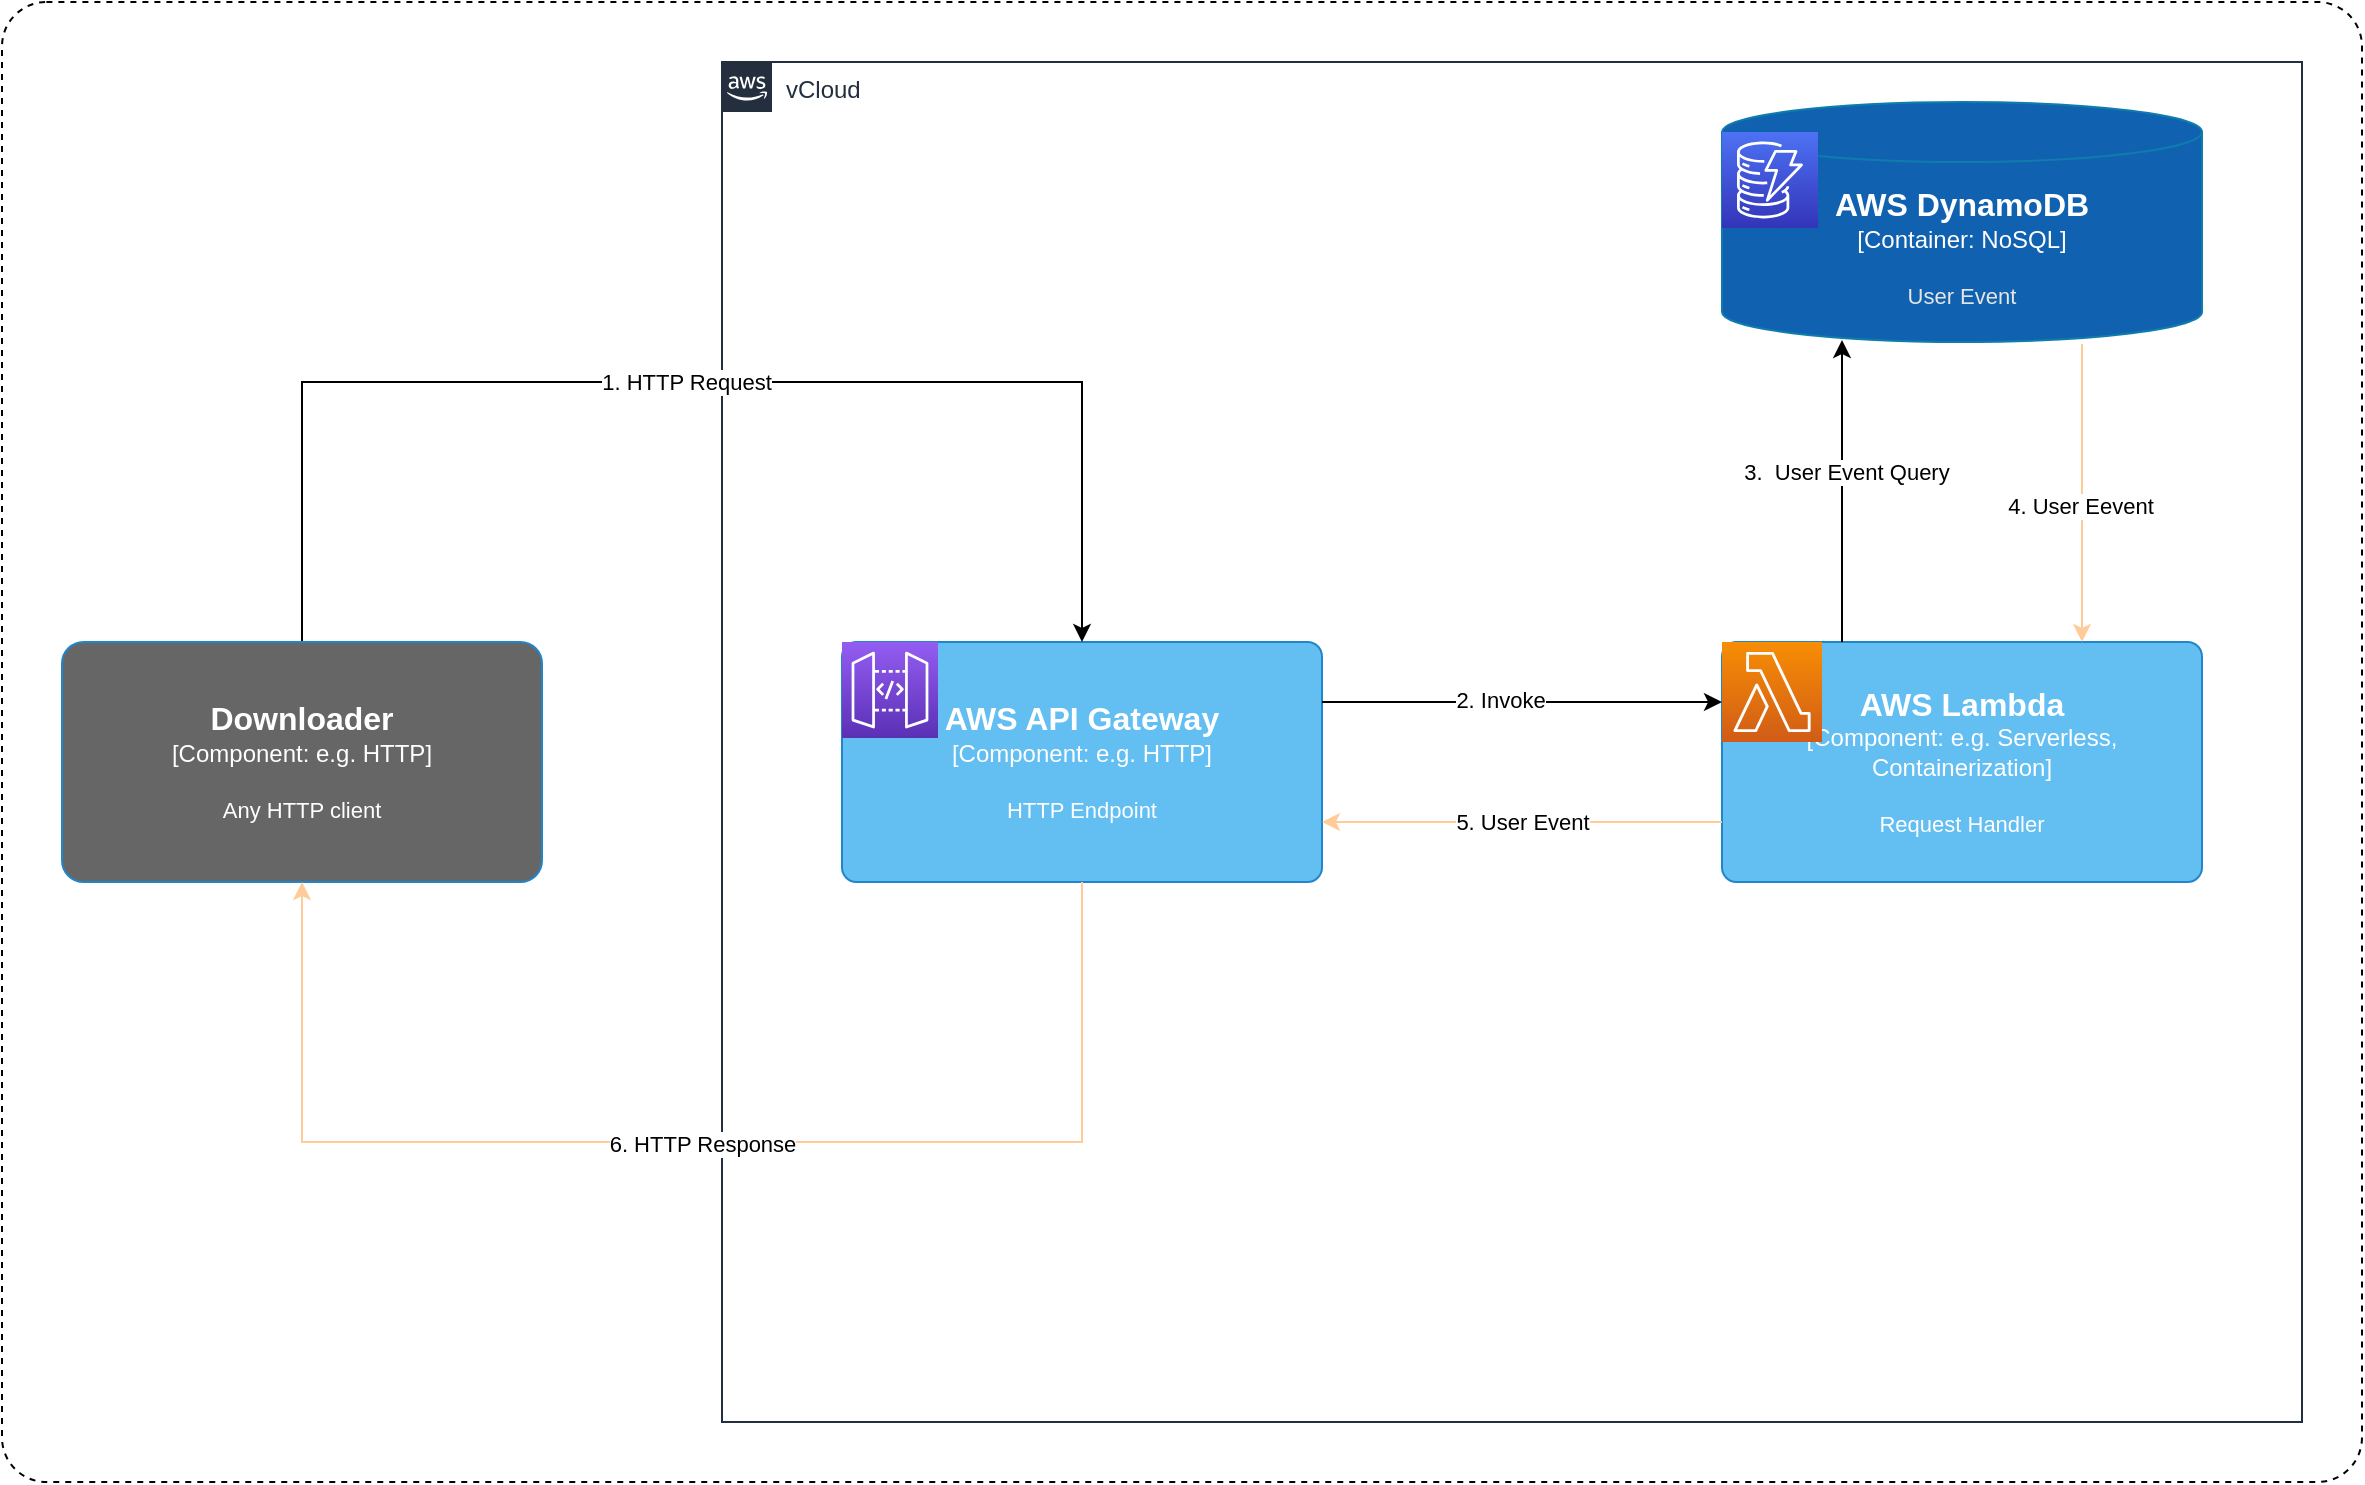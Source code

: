 <mxfile version="21.2.1" type="github">
  <diagram name="Page-1" id="Yjl-k3IvmLf3kv_nib0n">
    <mxGraphModel dx="2261" dy="796" grid="1" gridSize="10" guides="1" tooltips="1" connect="1" arrows="1" fold="1" page="1" pageScale="1" pageWidth="827" pageHeight="1169" math="0" shadow="0">
      <root>
        <mxCell id="0" />
        <mxCell id="1" parent="0" />
        <mxCell id="g49xZCm9ziOhcd1EIphp-14" value="" style="rounded=1;whiteSpace=wrap;html=1;dashed=1;gradientColor=none;arcSize=3;" parent="1" vertex="1">
          <mxGeometry x="-650" y="180" width="1180" height="740" as="geometry" />
        </mxCell>
        <mxCell id="g49xZCm9ziOhcd1EIphp-15" value="vCloud" style="points=[[0,0],[0.25,0],[0.5,0],[0.75,0],[1,0],[1,0.25],[1,0.5],[1,0.75],[1,1],[0.75,1],[0.5,1],[0.25,1],[0,1],[0,0.75],[0,0.5],[0,0.25]];outlineConnect=0;gradientColor=none;html=1;whiteSpace=wrap;fontSize=12;fontStyle=0;container=1;pointerEvents=0;collapsible=0;recursiveResize=0;shape=mxgraph.aws4.group;grIcon=mxgraph.aws4.group_aws_cloud_alt;strokeColor=#232F3E;fillColor=none;verticalAlign=top;align=left;spacingLeft=30;fontColor=#232F3E;dashed=0;" parent="1" vertex="1">
          <mxGeometry x="-290" y="210" width="790" height="680" as="geometry" />
        </mxCell>
        <mxCell id="g49xZCm9ziOhcd1EIphp-32" value="" style="group" parent="g49xZCm9ziOhcd1EIphp-15" vertex="1" connectable="0">
          <mxGeometry x="60" y="290" width="240" height="120" as="geometry" />
        </mxCell>
        <object placeholders="1" c4Name="AWS API Gateway" c4Type="Component" c4Technology="e.g. HTTP" c4Description="HTTP Endpoint" label="&lt;font style=&quot;font-size: 16px&quot;&gt;&lt;b&gt;%c4Name%&lt;/b&gt;&lt;/font&gt;&lt;div&gt;[%c4Type%: %c4Technology%]&lt;/div&gt;&lt;br&gt;&lt;div&gt;&lt;font style=&quot;font-size: 11px&quot;&gt;%c4Description%&lt;/font&gt;&lt;/div&gt;" id="g49xZCm9ziOhcd1EIphp-27">
          <mxCell style="rounded=1;whiteSpace=wrap;html=1;labelBackgroundColor=none;fillColor=#63BEF2;fontColor=#ffffff;align=center;arcSize=6;strokeColor=#2086C9;metaEdit=1;resizable=0;points=[[0.25,0,0],[0.5,0,0],[0.75,0,0],[1,0.25,0],[1,0.5,0],[1,0.75,0],[0.75,1,0],[0.5,1,0],[0.25,1,0],[0,0.75,0],[0,0.5,0],[0,0.25,0]];" parent="g49xZCm9ziOhcd1EIphp-32" vertex="1">
            <mxGeometry width="240" height="120" as="geometry" />
          </mxCell>
        </object>
        <mxCell id="g49xZCm9ziOhcd1EIphp-29" value="" style="sketch=0;points=[[0,0,0],[0.25,0,0],[0.5,0,0],[0.75,0,0],[1,0,0],[0,1,0],[0.25,1,0],[0.5,1,0],[0.75,1,0],[1,1,0],[0,0.25,0],[0,0.5,0],[0,0.75,0],[1,0.25,0],[1,0.5,0],[1,0.75,0]];outlineConnect=0;fontColor=#232F3E;gradientColor=#945DF2;gradientDirection=north;fillColor=#5A30B5;strokeColor=#ffffff;dashed=0;verticalLabelPosition=bottom;verticalAlign=top;align=center;html=1;fontSize=12;fontStyle=0;aspect=fixed;shape=mxgraph.aws4.resourceIcon;resIcon=mxgraph.aws4.api_gateway;" parent="g49xZCm9ziOhcd1EIphp-32" vertex="1">
          <mxGeometry width="48" height="48" as="geometry" />
        </mxCell>
        <mxCell id="KL71DMm28GdB2zIoTjSc-4" value="" style="group" parent="g49xZCm9ziOhcd1EIphp-15" vertex="1" connectable="0">
          <mxGeometry x="500" y="20" width="240" height="120" as="geometry" />
        </mxCell>
        <object placeholders="1" c4Type="AWS DynamoDB" c4Container="Container" c4Technology="NoSQL" c4Description="User Event" label="&lt;font style=&quot;font-size: 16px&quot;&gt;&lt;b&gt;%c4Type%&lt;/b&gt;&lt;/font&gt;&lt;div&gt;[%c4Container%:&amp;nbsp;%c4Technology%]&lt;/div&gt;&lt;br&gt;&lt;div&gt;&lt;font style=&quot;font-size: 11px&quot;&gt;&lt;font color=&quot;#E6E6E6&quot;&gt;%c4Description%&lt;/font&gt;&lt;/div&gt;" id="g49xZCm9ziOhcd1EIphp-20">
          <mxCell style="shape=cylinder3;size=15;whiteSpace=wrap;html=1;boundedLbl=1;rounded=0;labelBackgroundColor=none;fillColor=#1061b0;fontSize=12;fontColor=#ffffff;align=center;strokeColor=#0E7DAD;metaEdit=1;points=[[0.5,0,0],[1,0.25,0],[1,0.5,0],[1,0.75,0],[0.5,1,0],[0,0.75,0],[0,0.5,0],[0,0.25,0]];resizable=0;" parent="KL71DMm28GdB2zIoTjSc-4" vertex="1">
            <mxGeometry width="240" height="120" as="geometry" />
          </mxCell>
        </object>
        <mxCell id="g49xZCm9ziOhcd1EIphp-40" value="" style="sketch=0;points=[[0,0,0],[0.25,0,0],[0.5,0,0],[0.75,0,0],[1,0,0],[0,1,0],[0.25,1,0],[0.5,1,0],[0.75,1,0],[1,1,0],[0,0.25,0],[0,0.5,0],[0,0.75,0],[1,0.25,0],[1,0.5,0],[1,0.75,0]];outlineConnect=0;fontColor=#232F3E;gradientColor=#4D72F3;gradientDirection=north;fillColor=#3334B9;strokeColor=#ffffff;dashed=0;verticalLabelPosition=bottom;verticalAlign=top;align=center;html=1;fontSize=12;fontStyle=0;aspect=fixed;shape=mxgraph.aws4.resourceIcon;resIcon=mxgraph.aws4.dynamodb;" parent="KL71DMm28GdB2zIoTjSc-4" vertex="1">
          <mxGeometry y="15" width="48" height="48" as="geometry" />
        </mxCell>
        <mxCell id="g49xZCm9ziOhcd1EIphp-36" style="rounded=0;orthogonalLoop=1;jettySize=auto;html=1;edgeStyle=orthogonalEdgeStyle;entryX=0.5;entryY=0;entryDx=0;entryDy=0;entryPerimeter=0;exitX=0.5;exitY=0;exitDx=0;exitDy=0;exitPerimeter=0;" parent="1" source="g49xZCm9ziOhcd1EIphp-26" target="g49xZCm9ziOhcd1EIphp-27" edge="1">
          <mxGeometry relative="1" as="geometry">
            <mxPoint x="-120" y="400" as="targetPoint" />
            <Array as="points">
              <mxPoint x="-500" y="370" />
              <mxPoint x="-110" y="370" />
            </Array>
          </mxGeometry>
        </mxCell>
        <mxCell id="g49xZCm9ziOhcd1EIphp-38" value="1. HTTP Request" style="edgeLabel;html=1;align=center;verticalAlign=middle;resizable=0;points=[];" parent="g49xZCm9ziOhcd1EIphp-36" vertex="1" connectable="0">
          <mxGeometry x="-0.214" y="-2" relative="1" as="geometry">
            <mxPoint x="66" y="-2" as="offset" />
          </mxGeometry>
        </mxCell>
        <object c4Name="Downloader" c4Type="Component" c4Technology="e.g. HTTP" c4Description="Any HTTP client" label="&lt;font style=&quot;font-size: 16px&quot;&gt;&lt;b&gt;%c4Name%&lt;/b&gt;&lt;/font&gt;&lt;div&gt;[%c4Type%: %c4Technology%]&lt;/div&gt;&lt;br&gt;&lt;div&gt;&lt;font style=&quot;font-size: 11px&quot;&gt;%c4Description%&lt;/font&gt;&lt;/div&gt;" placeholders="1" id="g49xZCm9ziOhcd1EIphp-26">
          <mxCell style="rounded=1;whiteSpace=wrap;html=1;labelBackgroundColor=none;fillColor=#666666;fontColor=#ffffff;align=center;arcSize=9;strokeColor=#2086C9;metaEdit=1;resizable=0;points=[[0.25,0,0],[0.5,0,0],[0.75,0,0],[1,0.25,0],[1,0.5,0],[1,0.75,0],[0.75,1,0],[0.5,1,0],[0.25,1,0],[0,0.75,0],[0,0.5,0],[0,0.25,0]];" parent="1" vertex="1">
            <mxGeometry x="-620" y="500" width="240" height="120" as="geometry" />
          </mxCell>
        </object>
        <mxCell id="g49xZCm9ziOhcd1EIphp-31" value="" style="group" parent="1" vertex="1" connectable="0">
          <mxGeometry x="210" y="500" width="240" height="120" as="geometry" />
        </mxCell>
        <object placeholders="1" c4Name="AWS Lambda" c4Type="Component" c4Technology="e.g. Serverless, Containerization" c4Description="Request Handler" label="&lt;font style=&quot;font-size: 16px&quot;&gt;&lt;b&gt;%c4Name%&lt;/b&gt;&lt;/font&gt;&lt;div&gt;[%c4Type%: %c4Technology%]&lt;/div&gt;&lt;br&gt;&lt;div&gt;&lt;font style=&quot;font-size: 11px&quot;&gt;%c4Description%&lt;/font&gt;&lt;/div&gt;" id="g49xZCm9ziOhcd1EIphp-30">
          <mxCell style="rounded=1;whiteSpace=wrap;html=1;labelBackgroundColor=none;fillColor=#63BEF2;fontColor=#ffffff;align=center;arcSize=6;strokeColor=#2086C9;metaEdit=1;resizable=0;points=[[0.25,0,0],[0.5,0,0],[0.75,0,0],[1,0.25,0],[1,0.5,0],[1,0.75,0],[0.75,1,0],[0.5,1,0],[0.25,1,0],[0,0.75,0],[0,0.5,0],[0,0.25,0]];" parent="g49xZCm9ziOhcd1EIphp-31" vertex="1">
            <mxGeometry width="240" height="120" as="geometry" />
          </mxCell>
        </object>
        <mxCell id="g49xZCm9ziOhcd1EIphp-28" value="" style="sketch=0;points=[[0,0,0],[0.25,0,0],[0.5,0,0],[0.75,0,0],[1,0,0],[0,1,0],[0.25,1,0],[0.5,1,0],[0.75,1,0],[1,1,0],[0,0.25,0],[0,0.5,0],[0,0.75,0],[1,0.25,0],[1,0.5,0],[1,0.75,0]];outlineConnect=0;fontColor=#232F3E;gradientColor=#F78E04;gradientDirection=north;fillColor=#D05C17;strokeColor=#ffffff;dashed=0;verticalLabelPosition=bottom;verticalAlign=top;align=center;html=1;fontSize=12;fontStyle=0;aspect=fixed;shape=mxgraph.aws4.resourceIcon;resIcon=mxgraph.aws4.lambda;" parent="g49xZCm9ziOhcd1EIphp-31" vertex="1">
          <mxGeometry width="50" height="50" as="geometry" />
        </mxCell>
        <mxCell id="g49xZCm9ziOhcd1EIphp-37" style="edgeStyle=orthogonalEdgeStyle;rounded=0;orthogonalLoop=1;jettySize=auto;html=1;entryX=0.5;entryY=1;entryDx=0;entryDy=0;entryPerimeter=0;exitX=0.5;exitY=1;exitDx=0;exitDy=0;exitPerimeter=0;strokeColor=#FFCC99;" parent="1" source="g49xZCm9ziOhcd1EIphp-27" target="g49xZCm9ziOhcd1EIphp-26" edge="1">
          <mxGeometry relative="1" as="geometry">
            <mxPoint x="-120" y="540" as="sourcePoint" />
            <Array as="points">
              <mxPoint x="-110" y="750" />
              <mxPoint x="-500" y="750" />
            </Array>
          </mxGeometry>
        </mxCell>
        <mxCell id="g49xZCm9ziOhcd1EIphp-39" value="6. HTTP Response" style="edgeLabel;html=1;align=center;verticalAlign=middle;resizable=0;points=[];" parent="g49xZCm9ziOhcd1EIphp-37" vertex="1" connectable="0">
          <mxGeometry x="-0.183" y="-2" relative="1" as="geometry">
            <mxPoint x="-55" y="3" as="offset" />
          </mxGeometry>
        </mxCell>
        <mxCell id="g49xZCm9ziOhcd1EIphp-33" style="edgeStyle=orthogonalEdgeStyle;rounded=0;orthogonalLoop=1;jettySize=auto;html=1;exitX=1;exitY=0.25;exitDx=0;exitDy=0;exitPerimeter=0;" parent="1" source="g49xZCm9ziOhcd1EIphp-27" target="g49xZCm9ziOhcd1EIphp-30" edge="1">
          <mxGeometry relative="1" as="geometry">
            <Array as="points">
              <mxPoint x="50" y="530" />
              <mxPoint x="50" y="530" />
            </Array>
          </mxGeometry>
        </mxCell>
        <mxCell id="g49xZCm9ziOhcd1EIphp-44" value="2. Invoke" style="edgeLabel;html=1;align=center;verticalAlign=middle;resizable=0;points=[];" parent="g49xZCm9ziOhcd1EIphp-33" vertex="1" connectable="0">
          <mxGeometry x="-0.354" y="1" relative="1" as="geometry">
            <mxPoint x="24" as="offset" />
          </mxGeometry>
        </mxCell>
        <mxCell id="g49xZCm9ziOhcd1EIphp-53" value="5. User Event" style="edgeStyle=orthogonalEdgeStyle;rounded=0;orthogonalLoop=1;jettySize=auto;html=1;exitX=0;exitY=0.75;exitDx=0;exitDy=0;exitPerimeter=0;entryX=1;entryY=0.75;entryDx=0;entryDy=0;entryPerimeter=0;strokeColor=#FFCC99;" parent="1" source="g49xZCm9ziOhcd1EIphp-30" target="g49xZCm9ziOhcd1EIphp-27" edge="1">
          <mxGeometry relative="1" as="geometry" />
        </mxCell>
        <mxCell id="KL71DMm28GdB2zIoTjSc-10" style="edgeStyle=orthogonalEdgeStyle;rounded=0;orthogonalLoop=1;jettySize=auto;html=1;exitX=0.25;exitY=0;exitDx=0;exitDy=0;exitPerimeter=0;entryX=0.25;entryY=0.992;entryDx=0;entryDy=0;entryPerimeter=0;" parent="1" source="g49xZCm9ziOhcd1EIphp-30" target="g49xZCm9ziOhcd1EIphp-20" edge="1">
          <mxGeometry relative="1" as="geometry" />
        </mxCell>
        <mxCell id="KL71DMm28GdB2zIoTjSc-16" value="3.&amp;nbsp; User Event Query" style="edgeLabel;html=1;align=center;verticalAlign=middle;resizable=0;points=[];" parent="KL71DMm28GdB2zIoTjSc-10" vertex="1" connectable="0">
          <mxGeometry x="0.126" y="-2" relative="1" as="geometry">
            <mxPoint as="offset" />
          </mxGeometry>
        </mxCell>
        <mxCell id="KL71DMm28GdB2zIoTjSc-13" style="edgeStyle=orthogonalEdgeStyle;rounded=0;orthogonalLoop=1;jettySize=auto;html=1;exitX=0.75;exitY=1.008;exitDx=0;exitDy=0;exitPerimeter=0;entryX=0.75;entryY=0;entryDx=0;entryDy=0;entryPerimeter=0;strokeColor=#FFCC99;" parent="1" source="g49xZCm9ziOhcd1EIphp-20" target="g49xZCm9ziOhcd1EIphp-30" edge="1">
          <mxGeometry relative="1" as="geometry" />
        </mxCell>
        <mxCell id="KL71DMm28GdB2zIoTjSc-17" value="4. User Eevent" style="edgeLabel;html=1;align=center;verticalAlign=middle;resizable=0;points=[];" parent="KL71DMm28GdB2zIoTjSc-13" vertex="1" connectable="0">
          <mxGeometry x="0.087" y="-1" relative="1" as="geometry">
            <mxPoint as="offset" />
          </mxGeometry>
        </mxCell>
      </root>
    </mxGraphModel>
  </diagram>
</mxfile>
